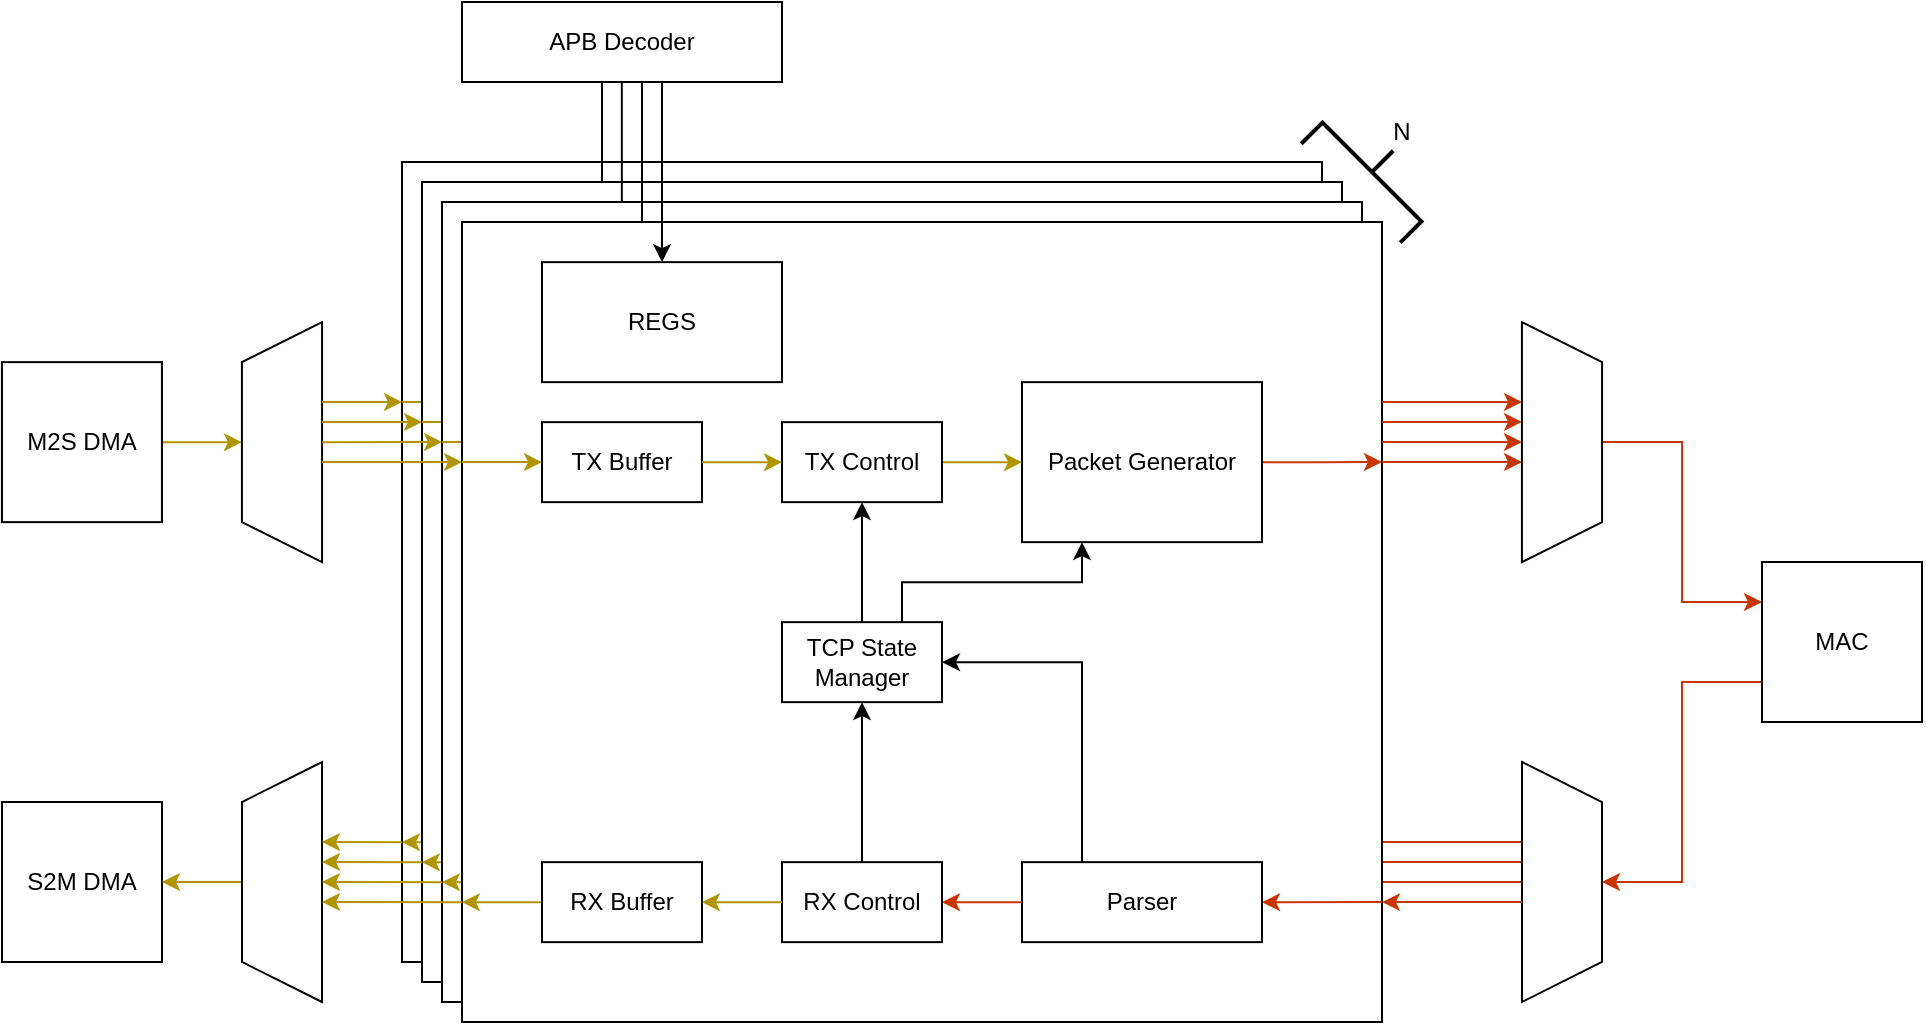 <mxfile version="21.2.8" type="device">
  <diagram name="Page-1" id="8lX2gjxiGhIz8fm0OWgg">
    <mxGraphModel dx="1558" dy="1069" grid="1" gridSize="10" guides="1" tooltips="1" connect="1" arrows="1" fold="1" page="1" pageScale="1" pageWidth="850" pageHeight="1100" math="0" shadow="0">
      <root>
        <mxCell id="0" />
        <mxCell id="1" parent="0" />
        <mxCell id="wy1xcPKCa-p-PBI3JPLa-142" value="" style="endArrow=none;html=1;rounded=0;entryX=0.667;entryY=1;entryDx=0;entryDy=0;entryPerimeter=0;startArrow=classic;startFill=1;endFill=0;fillColor=#fa6800;strokeColor=#C73500;exitX=0.333;exitY=0.999;exitDx=0;exitDy=0;exitPerimeter=0;" edge="1" parent="1">
          <mxGeometry width="50" height="50" relative="1" as="geometry">
            <mxPoint x="740.0" y="540.028" as="sourcePoint" />
            <mxPoint x="840.0" y="539.998" as="targetPoint" />
          </mxGeometry>
        </mxCell>
        <mxCell id="wy1xcPKCa-p-PBI3JPLa-143" value="" style="endArrow=none;html=1;rounded=0;entryX=0.584;entryY=1;entryDx=0;entryDy=0;entryPerimeter=0;startArrow=classic;startFill=1;endFill=0;fillColor=#fa6800;strokeColor=#C73500;exitX=0.416;exitY=0.999;exitDx=0;exitDy=0;exitPerimeter=0;" edge="1" parent="1">
          <mxGeometry width="50" height="50" relative="1" as="geometry">
            <mxPoint x="750.0" y="550.028" as="sourcePoint" />
            <mxPoint x="840.0" y="549.998" as="targetPoint" />
          </mxGeometry>
        </mxCell>
        <mxCell id="wy1xcPKCa-p-PBI3JPLa-144" value="" style="endArrow=none;html=1;rounded=0;entryX=0.5;entryY=1;entryDx=0;entryDy=0;startArrow=classic;startFill=1;endFill=0;fillColor=#fa6800;strokeColor=#C73500;" edge="1" parent="1">
          <mxGeometry width="50" height="50" relative="1" as="geometry">
            <mxPoint x="760" y="560" as="sourcePoint" />
            <mxPoint x="840" y="560" as="targetPoint" />
          </mxGeometry>
        </mxCell>
        <mxCell id="wy1xcPKCa-p-PBI3JPLa-127" style="edgeStyle=orthogonalEdgeStyle;rounded=0;orthogonalLoop=1;jettySize=auto;html=1;entryX=0.5;entryY=0;entryDx=0;entryDy=0;fillColor=#e3c800;strokeColor=#B09500;" edge="1" parent="1" source="wrg5LwrTPFU92yCur-4e-46" target="wy1xcPKCa-p-PBI3JPLa-1">
          <mxGeometry relative="1" as="geometry" />
        </mxCell>
        <mxCell id="wrg5LwrTPFU92yCur-4e-46" value="M2S DMA" style="whiteSpace=wrap;html=1;aspect=fixed;" parent="1" vertex="1">
          <mxGeometry x="79.97" y="300.07" width="80" height="80" as="geometry" />
        </mxCell>
        <mxCell id="wrg5LwrTPFU92yCur-4e-48" value="S2M DMA" style="whiteSpace=wrap;html=1;aspect=fixed;" parent="1" vertex="1">
          <mxGeometry x="80" y="520" width="80" height="80" as="geometry" />
        </mxCell>
        <mxCell id="wy1xcPKCa-p-PBI3JPLa-1" value="" style="shape=trapezoid;perimeter=trapezoidPerimeter;whiteSpace=wrap;html=1;fixedSize=1;rotation=-90;" vertex="1" parent="1">
          <mxGeometry x="160" y="320.03" width="120" height="40.07" as="geometry" />
        </mxCell>
        <mxCell id="wy1xcPKCa-p-PBI3JPLa-128" style="edgeStyle=orthogonalEdgeStyle;rounded=0;orthogonalLoop=1;jettySize=auto;html=1;entryX=1;entryY=0.5;entryDx=0;entryDy=0;fillColor=#e3c800;strokeColor=#B09500;" edge="1" parent="1" source="wy1xcPKCa-p-PBI3JPLa-2" target="wrg5LwrTPFU92yCur-4e-48">
          <mxGeometry relative="1" as="geometry" />
        </mxCell>
        <mxCell id="wy1xcPKCa-p-PBI3JPLa-2" value="" style="shape=trapezoid;perimeter=trapezoidPerimeter;whiteSpace=wrap;html=1;fixedSize=1;rotation=-90;" vertex="1" parent="1">
          <mxGeometry x="160" y="540" width="120" height="40" as="geometry" />
        </mxCell>
        <mxCell id="wy1xcPKCa-p-PBI3JPLa-15" value="" style="group;fillColor=default;" vertex="1" connectable="0" parent="1">
          <mxGeometry x="280" y="200" width="460" height="400" as="geometry" />
        </mxCell>
        <mxCell id="wy1xcPKCa-p-PBI3JPLa-12" value="" style="rounded=0;whiteSpace=wrap;html=1;fillColor=none;movable=1;resizable=1;rotatable=1;deletable=1;editable=1;locked=0;connectable=1;" vertex="1" parent="wy1xcPKCa-p-PBI3JPLa-15">
          <mxGeometry width="460" height="400" as="geometry" />
        </mxCell>
        <mxCell id="wrg5LwrTPFU92yCur-4e-2" style="edgeStyle=orthogonalEdgeStyle;rounded=0;orthogonalLoop=1;jettySize=auto;html=1;fillColor=#fa6800;strokeColor=#C73500;movable=1;resizable=1;rotatable=1;deletable=1;editable=1;locked=0;connectable=1;" parent="wy1xcPKCa-p-PBI3JPLa-15" source="wrg5LwrTPFU92yCur-4e-1" edge="1">
          <mxGeometry relative="1" as="geometry">
            <mxPoint x="460" y="120" as="targetPoint" />
          </mxGeometry>
        </mxCell>
        <mxCell id="wrg5LwrTPFU92yCur-4e-1" value="Packet Generator" style="rounded=0;whiteSpace=wrap;html=1;movable=1;resizable=1;rotatable=1;deletable=1;editable=1;locked=0;connectable=1;" parent="wy1xcPKCa-p-PBI3JPLa-15" vertex="1">
          <mxGeometry x="280" y="80.07" width="120" height="80" as="geometry" />
        </mxCell>
        <mxCell id="wrg5LwrTPFU92yCur-4e-23" value="TX Buffer" style="rounded=0;whiteSpace=wrap;html=1;movable=1;resizable=1;rotatable=1;deletable=1;editable=1;locked=0;connectable=1;" parent="wy1xcPKCa-p-PBI3JPLa-15" vertex="1">
          <mxGeometry x="40" y="100.07" width="80" height="40" as="geometry" />
        </mxCell>
        <mxCell id="wy1xcPKCa-p-PBI3JPLa-4" value="" style="edgeStyle=orthogonalEdgeStyle;rounded=0;orthogonalLoop=1;jettySize=auto;html=1;fillColor=#e3c800;strokeColor=#B09500;movable=1;resizable=1;rotatable=1;deletable=1;editable=1;locked=0;connectable=1;" edge="1" parent="wy1xcPKCa-p-PBI3JPLa-15" source="wrg5LwrTPFU92yCur-4e-25" target="wrg5LwrTPFU92yCur-4e-1">
          <mxGeometry relative="1" as="geometry" />
        </mxCell>
        <mxCell id="wrg5LwrTPFU92yCur-4e-25" value="TX Control" style="rounded=0;whiteSpace=wrap;html=1;movable=1;resizable=1;rotatable=1;deletable=1;editable=1;locked=0;connectable=1;" parent="wy1xcPKCa-p-PBI3JPLa-15" vertex="1">
          <mxGeometry x="160" y="100.07" width="80" height="40" as="geometry" />
        </mxCell>
        <mxCell id="wy1xcPKCa-p-PBI3JPLa-3" value="" style="edgeStyle=orthogonalEdgeStyle;rounded=0;orthogonalLoop=1;jettySize=auto;html=1;fillColor=#e3c800;strokeColor=#B09500;movable=1;resizable=1;rotatable=1;deletable=1;editable=1;locked=0;connectable=1;" edge="1" parent="wy1xcPKCa-p-PBI3JPLa-15" source="wrg5LwrTPFU92yCur-4e-23" target="wrg5LwrTPFU92yCur-4e-25">
          <mxGeometry relative="1" as="geometry" />
        </mxCell>
        <mxCell id="wrg5LwrTPFU92yCur-4e-32" style="edgeStyle=orthogonalEdgeStyle;rounded=0;orthogonalLoop=1;jettySize=auto;html=1;entryX=0.5;entryY=1;entryDx=0;entryDy=0;movable=1;resizable=1;rotatable=1;deletable=1;editable=1;locked=0;connectable=1;" parent="wy1xcPKCa-p-PBI3JPLa-15" source="wrg5LwrTPFU92yCur-4e-29" target="wrg5LwrTPFU92yCur-4e-25" edge="1">
          <mxGeometry relative="1" as="geometry" />
        </mxCell>
        <mxCell id="wrg5LwrTPFU92yCur-4e-43" style="edgeStyle=orthogonalEdgeStyle;rounded=0;orthogonalLoop=1;jettySize=auto;html=1;exitX=0.75;exitY=0;exitDx=0;exitDy=0;entryX=0.25;entryY=1;entryDx=0;entryDy=0;movable=1;resizable=1;rotatable=1;deletable=1;editable=1;locked=0;connectable=1;" parent="wy1xcPKCa-p-PBI3JPLa-15" source="wrg5LwrTPFU92yCur-4e-29" target="wrg5LwrTPFU92yCur-4e-1" edge="1">
          <mxGeometry relative="1" as="geometry" />
        </mxCell>
        <mxCell id="wrg5LwrTPFU92yCur-4e-29" value="TCP State Manager" style="rounded=0;whiteSpace=wrap;html=1;movable=1;resizable=1;rotatable=1;deletable=1;editable=1;locked=0;connectable=1;" parent="wy1xcPKCa-p-PBI3JPLa-15" vertex="1">
          <mxGeometry x="160" y="200.07" width="80" height="40" as="geometry" />
        </mxCell>
        <mxCell id="wrg5LwrTPFU92yCur-4e-40" style="edgeStyle=orthogonalEdgeStyle;rounded=0;orthogonalLoop=1;jettySize=auto;html=1;exitX=0.25;exitY=0;exitDx=0;exitDy=0;entryX=1;entryY=0.5;entryDx=0;entryDy=0;movable=1;resizable=1;rotatable=1;deletable=1;editable=1;locked=0;connectable=1;" parent="wy1xcPKCa-p-PBI3JPLa-15" source="wrg5LwrTPFU92yCur-4e-35" target="wrg5LwrTPFU92yCur-4e-29" edge="1">
          <mxGeometry relative="1" as="geometry" />
        </mxCell>
        <mxCell id="wrg5LwrTPFU92yCur-4e-35" value="Parser" style="rounded=0;whiteSpace=wrap;html=1;movable=1;resizable=1;rotatable=1;deletable=1;editable=1;locked=0;connectable=1;" parent="wy1xcPKCa-p-PBI3JPLa-15" vertex="1">
          <mxGeometry x="280" y="320.07" width="120" height="40" as="geometry" />
        </mxCell>
        <mxCell id="wrg5LwrTPFU92yCur-4e-45" value="" style="endArrow=classic;html=1;rounded=0;entryX=1;entryY=0.5;entryDx=0;entryDy=0;fillColor=#fa6800;strokeColor=#C73500;movable=1;resizable=1;rotatable=1;deletable=1;editable=1;locked=0;connectable=1;" parent="wy1xcPKCa-p-PBI3JPLa-15" target="wrg5LwrTPFU92yCur-4e-35" edge="1">
          <mxGeometry width="50" height="50" relative="1" as="geometry">
            <mxPoint x="460" y="340" as="sourcePoint" />
            <mxPoint x="380" y="180.07" as="targetPoint" />
          </mxGeometry>
        </mxCell>
        <mxCell id="wrg5LwrTPFU92yCur-4e-54" style="edgeStyle=orthogonalEdgeStyle;rounded=0;orthogonalLoop=1;jettySize=auto;html=1;entryX=0.5;entryY=1;entryDx=0;entryDy=0;movable=1;resizable=1;rotatable=1;deletable=1;editable=1;locked=0;connectable=1;" parent="wy1xcPKCa-p-PBI3JPLa-15" source="wrg5LwrTPFU92yCur-4e-49" target="wrg5LwrTPFU92yCur-4e-29" edge="1">
          <mxGeometry relative="1" as="geometry" />
        </mxCell>
        <mxCell id="wrg5LwrTPFU92yCur-4e-49" value="RX Control" style="rounded=0;whiteSpace=wrap;html=1;movable=1;resizable=1;rotatable=1;deletable=1;editable=1;locked=0;connectable=1;" parent="wy1xcPKCa-p-PBI3JPLa-15" vertex="1">
          <mxGeometry x="160" y="320.07" width="80" height="40" as="geometry" />
        </mxCell>
        <mxCell id="wrg5LwrTPFU92yCur-4e-51" value="" style="edgeStyle=orthogonalEdgeStyle;rounded=0;orthogonalLoop=1;jettySize=auto;html=1;fillColor=#fa6800;strokeColor=#C73500;movable=1;resizable=1;rotatable=1;deletable=1;editable=1;locked=0;connectable=1;" parent="wy1xcPKCa-p-PBI3JPLa-15" source="wrg5LwrTPFU92yCur-4e-35" target="wrg5LwrTPFU92yCur-4e-49" edge="1">
          <mxGeometry relative="1" as="geometry" />
        </mxCell>
        <mxCell id="wy1xcPKCa-p-PBI3JPLa-14" style="edgeStyle=orthogonalEdgeStyle;rounded=0;orthogonalLoop=1;jettySize=auto;html=1;fillColor=#e3c800;strokeColor=#B09500;movable=1;resizable=1;rotatable=1;deletable=1;editable=1;locked=0;connectable=1;" edge="1" parent="wy1xcPKCa-p-PBI3JPLa-15" source="wrg5LwrTPFU92yCur-4e-50">
          <mxGeometry relative="1" as="geometry">
            <mxPoint y="340.07" as="targetPoint" />
          </mxGeometry>
        </mxCell>
        <mxCell id="wrg5LwrTPFU92yCur-4e-50" value="RX Buffer" style="rounded=0;whiteSpace=wrap;html=1;movable=1;resizable=1;rotatable=1;deletable=1;editable=1;locked=0;connectable=1;" parent="wy1xcPKCa-p-PBI3JPLa-15" vertex="1">
          <mxGeometry x="40" y="320.07" width="80" height="40" as="geometry" />
        </mxCell>
        <mxCell id="wrg5LwrTPFU92yCur-4e-52" value="" style="edgeStyle=orthogonalEdgeStyle;rounded=0;orthogonalLoop=1;jettySize=auto;html=1;fillColor=#e3c800;strokeColor=#B09500;movable=1;resizable=1;rotatable=1;deletable=1;editable=1;locked=0;connectable=1;" parent="wy1xcPKCa-p-PBI3JPLa-15" source="wrg5LwrTPFU92yCur-4e-49" target="wrg5LwrTPFU92yCur-4e-50" edge="1">
          <mxGeometry relative="1" as="geometry" />
        </mxCell>
        <mxCell id="wy1xcPKCa-p-PBI3JPLa-5" value="REGS" style="rounded=0;whiteSpace=wrap;html=1;movable=1;resizable=1;rotatable=1;deletable=1;editable=1;locked=0;connectable=1;" vertex="1" parent="wy1xcPKCa-p-PBI3JPLa-15">
          <mxGeometry x="40" y="20.07" width="120" height="60" as="geometry" />
        </mxCell>
        <mxCell id="wy1xcPKCa-p-PBI3JPLa-13" value="" style="endArrow=classic;html=1;rounded=0;entryX=0;entryY=0.5;entryDx=0;entryDy=0;fillColor=#e3c800;strokeColor=#B09500;movable=1;resizable=1;rotatable=1;deletable=1;editable=1;locked=0;connectable=1;" edge="1" parent="wy1xcPKCa-p-PBI3JPLa-15" target="wrg5LwrTPFU92yCur-4e-23">
          <mxGeometry width="50" height="50" relative="1" as="geometry">
            <mxPoint y="120" as="sourcePoint" />
            <mxPoint x="220" y="170" as="targetPoint" />
          </mxGeometry>
        </mxCell>
        <mxCell id="wy1xcPKCa-p-PBI3JPLa-126" style="edgeStyle=orthogonalEdgeStyle;rounded=0;orthogonalLoop=1;jettySize=auto;html=1;entryX=0.625;entryY=1;entryDx=0;entryDy=0;entryPerimeter=0;startArrow=classic;startFill=1;endArrow=none;endFill=0;" edge="1" parent="1">
          <mxGeometry relative="1" as="geometry">
            <mxPoint x="380" y="250" as="sourcePoint" />
            <mxPoint x="380" y="160" as="targetPoint" />
          </mxGeometry>
        </mxCell>
        <mxCell id="wy1xcPKCa-p-PBI3JPLa-146" value="" style="group;fillColor=default;" vertex="1" connectable="0" parent="1">
          <mxGeometry x="290" y="210" width="460" height="400" as="geometry" />
        </mxCell>
        <mxCell id="wy1xcPKCa-p-PBI3JPLa-147" value="" style="rounded=0;whiteSpace=wrap;html=1;fillColor=none;movable=1;resizable=1;rotatable=1;deletable=1;editable=1;locked=0;connectable=1;" vertex="1" parent="wy1xcPKCa-p-PBI3JPLa-146">
          <mxGeometry width="460" height="400" as="geometry" />
        </mxCell>
        <mxCell id="wy1xcPKCa-p-PBI3JPLa-148" style="edgeStyle=orthogonalEdgeStyle;rounded=0;orthogonalLoop=1;jettySize=auto;html=1;fillColor=#fa6800;strokeColor=#C73500;movable=1;resizable=1;rotatable=1;deletable=1;editable=1;locked=0;connectable=1;" edge="1" parent="wy1xcPKCa-p-PBI3JPLa-146" source="wy1xcPKCa-p-PBI3JPLa-149">
          <mxGeometry relative="1" as="geometry">
            <mxPoint x="460" y="120" as="targetPoint" />
          </mxGeometry>
        </mxCell>
        <mxCell id="wy1xcPKCa-p-PBI3JPLa-149" value="Packet Generator" style="rounded=0;whiteSpace=wrap;html=1;movable=1;resizable=1;rotatable=1;deletable=1;editable=1;locked=0;connectable=1;" vertex="1" parent="wy1xcPKCa-p-PBI3JPLa-146">
          <mxGeometry x="280" y="80.07" width="120" height="80" as="geometry" />
        </mxCell>
        <mxCell id="wy1xcPKCa-p-PBI3JPLa-150" value="TX Buffer" style="rounded=0;whiteSpace=wrap;html=1;movable=1;resizable=1;rotatable=1;deletable=1;editable=1;locked=0;connectable=1;" vertex="1" parent="wy1xcPKCa-p-PBI3JPLa-146">
          <mxGeometry x="40" y="100.07" width="80" height="40" as="geometry" />
        </mxCell>
        <mxCell id="wy1xcPKCa-p-PBI3JPLa-151" value="" style="edgeStyle=orthogonalEdgeStyle;rounded=0;orthogonalLoop=1;jettySize=auto;html=1;fillColor=#e3c800;strokeColor=#B09500;movable=1;resizable=1;rotatable=1;deletable=1;editable=1;locked=0;connectable=1;" edge="1" parent="wy1xcPKCa-p-PBI3JPLa-146" source="wy1xcPKCa-p-PBI3JPLa-152" target="wy1xcPKCa-p-PBI3JPLa-149">
          <mxGeometry relative="1" as="geometry" />
        </mxCell>
        <mxCell id="wy1xcPKCa-p-PBI3JPLa-152" value="TX Control" style="rounded=0;whiteSpace=wrap;html=1;movable=1;resizable=1;rotatable=1;deletable=1;editable=1;locked=0;connectable=1;" vertex="1" parent="wy1xcPKCa-p-PBI3JPLa-146">
          <mxGeometry x="160" y="100.07" width="80" height="40" as="geometry" />
        </mxCell>
        <mxCell id="wy1xcPKCa-p-PBI3JPLa-153" value="" style="edgeStyle=orthogonalEdgeStyle;rounded=0;orthogonalLoop=1;jettySize=auto;html=1;fillColor=#e3c800;strokeColor=#B09500;movable=1;resizable=1;rotatable=1;deletable=1;editable=1;locked=0;connectable=1;" edge="1" parent="wy1xcPKCa-p-PBI3JPLa-146" source="wy1xcPKCa-p-PBI3JPLa-150" target="wy1xcPKCa-p-PBI3JPLa-152">
          <mxGeometry relative="1" as="geometry" />
        </mxCell>
        <mxCell id="wy1xcPKCa-p-PBI3JPLa-154" style="edgeStyle=orthogonalEdgeStyle;rounded=0;orthogonalLoop=1;jettySize=auto;html=1;entryX=0.5;entryY=1;entryDx=0;entryDy=0;movable=1;resizable=1;rotatable=1;deletable=1;editable=1;locked=0;connectable=1;" edge="1" parent="wy1xcPKCa-p-PBI3JPLa-146" source="wy1xcPKCa-p-PBI3JPLa-156" target="wy1xcPKCa-p-PBI3JPLa-152">
          <mxGeometry relative="1" as="geometry" />
        </mxCell>
        <mxCell id="wy1xcPKCa-p-PBI3JPLa-155" style="edgeStyle=orthogonalEdgeStyle;rounded=0;orthogonalLoop=1;jettySize=auto;html=1;exitX=0.75;exitY=0;exitDx=0;exitDy=0;entryX=0.25;entryY=1;entryDx=0;entryDy=0;movable=1;resizable=1;rotatable=1;deletable=1;editable=1;locked=0;connectable=1;" edge="1" parent="wy1xcPKCa-p-PBI3JPLa-146" source="wy1xcPKCa-p-PBI3JPLa-156" target="wy1xcPKCa-p-PBI3JPLa-149">
          <mxGeometry relative="1" as="geometry" />
        </mxCell>
        <mxCell id="wy1xcPKCa-p-PBI3JPLa-156" value="TCP State Manager" style="rounded=0;whiteSpace=wrap;html=1;movable=1;resizable=1;rotatable=1;deletable=1;editable=1;locked=0;connectable=1;" vertex="1" parent="wy1xcPKCa-p-PBI3JPLa-146">
          <mxGeometry x="160" y="200.07" width="80" height="40" as="geometry" />
        </mxCell>
        <mxCell id="wy1xcPKCa-p-PBI3JPLa-157" style="edgeStyle=orthogonalEdgeStyle;rounded=0;orthogonalLoop=1;jettySize=auto;html=1;exitX=0.25;exitY=0;exitDx=0;exitDy=0;entryX=1;entryY=0.5;entryDx=0;entryDy=0;movable=1;resizable=1;rotatable=1;deletable=1;editable=1;locked=0;connectable=1;" edge="1" parent="wy1xcPKCa-p-PBI3JPLa-146" source="wy1xcPKCa-p-PBI3JPLa-158" target="wy1xcPKCa-p-PBI3JPLa-156">
          <mxGeometry relative="1" as="geometry" />
        </mxCell>
        <mxCell id="wy1xcPKCa-p-PBI3JPLa-158" value="Parser" style="rounded=0;whiteSpace=wrap;html=1;movable=1;resizable=1;rotatable=1;deletable=1;editable=1;locked=0;connectable=1;" vertex="1" parent="wy1xcPKCa-p-PBI3JPLa-146">
          <mxGeometry x="280" y="320.07" width="120" height="40" as="geometry" />
        </mxCell>
        <mxCell id="wy1xcPKCa-p-PBI3JPLa-159" value="" style="endArrow=classic;html=1;rounded=0;entryX=1;entryY=0.5;entryDx=0;entryDy=0;fillColor=#fa6800;strokeColor=#C73500;movable=1;resizable=1;rotatable=1;deletable=1;editable=1;locked=0;connectable=1;" edge="1" parent="wy1xcPKCa-p-PBI3JPLa-146" target="wy1xcPKCa-p-PBI3JPLa-158">
          <mxGeometry width="50" height="50" relative="1" as="geometry">
            <mxPoint x="460" y="340" as="sourcePoint" />
            <mxPoint x="380" y="180.07" as="targetPoint" />
          </mxGeometry>
        </mxCell>
        <mxCell id="wy1xcPKCa-p-PBI3JPLa-160" style="edgeStyle=orthogonalEdgeStyle;rounded=0;orthogonalLoop=1;jettySize=auto;html=1;entryX=0.5;entryY=1;entryDx=0;entryDy=0;movable=1;resizable=1;rotatable=1;deletable=1;editable=1;locked=0;connectable=1;" edge="1" parent="wy1xcPKCa-p-PBI3JPLa-146" source="wy1xcPKCa-p-PBI3JPLa-161" target="wy1xcPKCa-p-PBI3JPLa-156">
          <mxGeometry relative="1" as="geometry" />
        </mxCell>
        <mxCell id="wy1xcPKCa-p-PBI3JPLa-161" value="RX Control" style="rounded=0;whiteSpace=wrap;html=1;movable=1;resizable=1;rotatable=1;deletable=1;editable=1;locked=0;connectable=1;" vertex="1" parent="wy1xcPKCa-p-PBI3JPLa-146">
          <mxGeometry x="160" y="320.07" width="80" height="40" as="geometry" />
        </mxCell>
        <mxCell id="wy1xcPKCa-p-PBI3JPLa-162" value="" style="edgeStyle=orthogonalEdgeStyle;rounded=0;orthogonalLoop=1;jettySize=auto;html=1;fillColor=#fa6800;strokeColor=#C73500;movable=1;resizable=1;rotatable=1;deletable=1;editable=1;locked=0;connectable=1;" edge="1" parent="wy1xcPKCa-p-PBI3JPLa-146" source="wy1xcPKCa-p-PBI3JPLa-158" target="wy1xcPKCa-p-PBI3JPLa-161">
          <mxGeometry relative="1" as="geometry" />
        </mxCell>
        <mxCell id="wy1xcPKCa-p-PBI3JPLa-163" style="edgeStyle=orthogonalEdgeStyle;rounded=0;orthogonalLoop=1;jettySize=auto;html=1;fillColor=#e3c800;strokeColor=#B09500;movable=1;resizable=1;rotatable=1;deletable=1;editable=1;locked=0;connectable=1;" edge="1" parent="wy1xcPKCa-p-PBI3JPLa-146" source="wy1xcPKCa-p-PBI3JPLa-164">
          <mxGeometry relative="1" as="geometry">
            <mxPoint y="340.07" as="targetPoint" />
          </mxGeometry>
        </mxCell>
        <mxCell id="wy1xcPKCa-p-PBI3JPLa-164" value="RX Buffer" style="rounded=0;whiteSpace=wrap;html=1;movable=1;resizable=1;rotatable=1;deletable=1;editable=1;locked=0;connectable=1;" vertex="1" parent="wy1xcPKCa-p-PBI3JPLa-146">
          <mxGeometry x="40" y="320.07" width="80" height="40" as="geometry" />
        </mxCell>
        <mxCell id="wy1xcPKCa-p-PBI3JPLa-165" value="" style="edgeStyle=orthogonalEdgeStyle;rounded=0;orthogonalLoop=1;jettySize=auto;html=1;fillColor=#e3c800;strokeColor=#B09500;movable=1;resizable=1;rotatable=1;deletable=1;editable=1;locked=0;connectable=1;" edge="1" parent="wy1xcPKCa-p-PBI3JPLa-146" source="wy1xcPKCa-p-PBI3JPLa-161" target="wy1xcPKCa-p-PBI3JPLa-164">
          <mxGeometry relative="1" as="geometry" />
        </mxCell>
        <mxCell id="wy1xcPKCa-p-PBI3JPLa-166" value="REGS" style="rounded=0;whiteSpace=wrap;html=1;movable=1;resizable=1;rotatable=1;deletable=1;editable=1;locked=0;connectable=1;" vertex="1" parent="wy1xcPKCa-p-PBI3JPLa-146">
          <mxGeometry x="40" y="20.07" width="120" height="60" as="geometry" />
        </mxCell>
        <mxCell id="wy1xcPKCa-p-PBI3JPLa-167" value="" style="endArrow=classic;html=1;rounded=0;entryX=0;entryY=0.5;entryDx=0;entryDy=0;fillColor=#e3c800;strokeColor=#B09500;movable=1;resizable=1;rotatable=1;deletable=1;editable=1;locked=0;connectable=1;" edge="1" parent="wy1xcPKCa-p-PBI3JPLa-146" target="wy1xcPKCa-p-PBI3JPLa-150">
          <mxGeometry width="50" height="50" relative="1" as="geometry">
            <mxPoint y="120" as="sourcePoint" />
            <mxPoint x="220" y="170" as="targetPoint" />
          </mxGeometry>
        </mxCell>
        <mxCell id="wy1xcPKCa-p-PBI3JPLa-125" style="edgeStyle=orthogonalEdgeStyle;rounded=0;orthogonalLoop=1;jettySize=auto;html=1;entryX=0.625;entryY=1;entryDx=0;entryDy=0;entryPerimeter=0;startArrow=classic;startFill=1;endArrow=none;endFill=0;" edge="1" parent="1">
          <mxGeometry relative="1" as="geometry">
            <mxPoint x="389.91" y="250" as="sourcePoint" />
            <mxPoint x="389.91" y="160" as="targetPoint" />
          </mxGeometry>
        </mxCell>
        <mxCell id="wy1xcPKCa-p-PBI3JPLa-60" value="" style="group;fillColor=default;" vertex="1" connectable="0" parent="1">
          <mxGeometry x="300" y="220" width="460" height="400" as="geometry" />
        </mxCell>
        <mxCell id="wy1xcPKCa-p-PBI3JPLa-61" value="" style="rounded=0;whiteSpace=wrap;html=1;fillColor=none;movable=1;resizable=1;rotatable=1;deletable=1;editable=1;locked=0;connectable=1;" vertex="1" parent="wy1xcPKCa-p-PBI3JPLa-60">
          <mxGeometry width="460" height="400" as="geometry" />
        </mxCell>
        <mxCell id="wy1xcPKCa-p-PBI3JPLa-62" style="edgeStyle=orthogonalEdgeStyle;rounded=0;orthogonalLoop=1;jettySize=auto;html=1;fillColor=#fa6800;strokeColor=#C73500;movable=1;resizable=1;rotatable=1;deletable=1;editable=1;locked=0;connectable=1;" edge="1" parent="wy1xcPKCa-p-PBI3JPLa-60" source="wy1xcPKCa-p-PBI3JPLa-63">
          <mxGeometry relative="1" as="geometry">
            <mxPoint x="460" y="120" as="targetPoint" />
          </mxGeometry>
        </mxCell>
        <mxCell id="wy1xcPKCa-p-PBI3JPLa-63" value="Packet Generator" style="rounded=0;whiteSpace=wrap;html=1;movable=1;resizable=1;rotatable=1;deletable=1;editable=1;locked=0;connectable=1;" vertex="1" parent="wy1xcPKCa-p-PBI3JPLa-60">
          <mxGeometry x="280" y="80.07" width="120" height="80" as="geometry" />
        </mxCell>
        <mxCell id="wy1xcPKCa-p-PBI3JPLa-64" value="TX Buffer" style="rounded=0;whiteSpace=wrap;html=1;movable=1;resizable=1;rotatable=1;deletable=1;editable=1;locked=0;connectable=1;" vertex="1" parent="wy1xcPKCa-p-PBI3JPLa-60">
          <mxGeometry x="40" y="100.07" width="80" height="40" as="geometry" />
        </mxCell>
        <mxCell id="wy1xcPKCa-p-PBI3JPLa-65" value="" style="edgeStyle=orthogonalEdgeStyle;rounded=0;orthogonalLoop=1;jettySize=auto;html=1;fillColor=#e3c800;strokeColor=#B09500;movable=1;resizable=1;rotatable=1;deletable=1;editable=1;locked=0;connectable=1;" edge="1" parent="wy1xcPKCa-p-PBI3JPLa-60" source="wy1xcPKCa-p-PBI3JPLa-66" target="wy1xcPKCa-p-PBI3JPLa-63">
          <mxGeometry relative="1" as="geometry" />
        </mxCell>
        <mxCell id="wy1xcPKCa-p-PBI3JPLa-66" value="TX Control" style="rounded=0;whiteSpace=wrap;html=1;movable=1;resizable=1;rotatable=1;deletable=1;editable=1;locked=0;connectable=1;" vertex="1" parent="wy1xcPKCa-p-PBI3JPLa-60">
          <mxGeometry x="160" y="100.07" width="80" height="40" as="geometry" />
        </mxCell>
        <mxCell id="wy1xcPKCa-p-PBI3JPLa-67" value="" style="edgeStyle=orthogonalEdgeStyle;rounded=0;orthogonalLoop=1;jettySize=auto;html=1;fillColor=#e3c800;strokeColor=#B09500;movable=1;resizable=1;rotatable=1;deletable=1;editable=1;locked=0;connectable=1;" edge="1" parent="wy1xcPKCa-p-PBI3JPLa-60" source="wy1xcPKCa-p-PBI3JPLa-64" target="wy1xcPKCa-p-PBI3JPLa-66">
          <mxGeometry relative="1" as="geometry" />
        </mxCell>
        <mxCell id="wy1xcPKCa-p-PBI3JPLa-68" style="edgeStyle=orthogonalEdgeStyle;rounded=0;orthogonalLoop=1;jettySize=auto;html=1;entryX=0.5;entryY=1;entryDx=0;entryDy=0;movable=1;resizable=1;rotatable=1;deletable=1;editable=1;locked=0;connectable=1;" edge="1" parent="wy1xcPKCa-p-PBI3JPLa-60" source="wy1xcPKCa-p-PBI3JPLa-70" target="wy1xcPKCa-p-PBI3JPLa-66">
          <mxGeometry relative="1" as="geometry" />
        </mxCell>
        <mxCell id="wy1xcPKCa-p-PBI3JPLa-69" style="edgeStyle=orthogonalEdgeStyle;rounded=0;orthogonalLoop=1;jettySize=auto;html=1;exitX=0.75;exitY=0;exitDx=0;exitDy=0;entryX=0.25;entryY=1;entryDx=0;entryDy=0;movable=1;resizable=1;rotatable=1;deletable=1;editable=1;locked=0;connectable=1;" edge="1" parent="wy1xcPKCa-p-PBI3JPLa-60" source="wy1xcPKCa-p-PBI3JPLa-70" target="wy1xcPKCa-p-PBI3JPLa-63">
          <mxGeometry relative="1" as="geometry" />
        </mxCell>
        <mxCell id="wy1xcPKCa-p-PBI3JPLa-70" value="TCP State Manager" style="rounded=0;whiteSpace=wrap;html=1;movable=1;resizable=1;rotatable=1;deletable=1;editable=1;locked=0;connectable=1;" vertex="1" parent="wy1xcPKCa-p-PBI3JPLa-60">
          <mxGeometry x="160" y="200.07" width="80" height="40" as="geometry" />
        </mxCell>
        <mxCell id="wy1xcPKCa-p-PBI3JPLa-71" style="edgeStyle=orthogonalEdgeStyle;rounded=0;orthogonalLoop=1;jettySize=auto;html=1;exitX=0.25;exitY=0;exitDx=0;exitDy=0;entryX=1;entryY=0.5;entryDx=0;entryDy=0;movable=1;resizable=1;rotatable=1;deletable=1;editable=1;locked=0;connectable=1;" edge="1" parent="wy1xcPKCa-p-PBI3JPLa-60" source="wy1xcPKCa-p-PBI3JPLa-72" target="wy1xcPKCa-p-PBI3JPLa-70">
          <mxGeometry relative="1" as="geometry" />
        </mxCell>
        <mxCell id="wy1xcPKCa-p-PBI3JPLa-72" value="Parser" style="rounded=0;whiteSpace=wrap;html=1;movable=1;resizable=1;rotatable=1;deletable=1;editable=1;locked=0;connectable=1;" vertex="1" parent="wy1xcPKCa-p-PBI3JPLa-60">
          <mxGeometry x="280" y="320.07" width="120" height="40" as="geometry" />
        </mxCell>
        <mxCell id="wy1xcPKCa-p-PBI3JPLa-73" value="" style="endArrow=classic;html=1;rounded=0;entryX=1;entryY=0.5;entryDx=0;entryDy=0;fillColor=#fa6800;strokeColor=#C73500;movable=1;resizable=1;rotatable=1;deletable=1;editable=1;locked=0;connectable=1;" edge="1" parent="wy1xcPKCa-p-PBI3JPLa-60" target="wy1xcPKCa-p-PBI3JPLa-72">
          <mxGeometry width="50" height="50" relative="1" as="geometry">
            <mxPoint x="460" y="340" as="sourcePoint" />
            <mxPoint x="380" y="180.07" as="targetPoint" />
          </mxGeometry>
        </mxCell>
        <mxCell id="wy1xcPKCa-p-PBI3JPLa-74" style="edgeStyle=orthogonalEdgeStyle;rounded=0;orthogonalLoop=1;jettySize=auto;html=1;entryX=0.5;entryY=1;entryDx=0;entryDy=0;movable=1;resizable=1;rotatable=1;deletable=1;editable=1;locked=0;connectable=1;" edge="1" parent="wy1xcPKCa-p-PBI3JPLa-60" source="wy1xcPKCa-p-PBI3JPLa-75" target="wy1xcPKCa-p-PBI3JPLa-70">
          <mxGeometry relative="1" as="geometry" />
        </mxCell>
        <mxCell id="wy1xcPKCa-p-PBI3JPLa-75" value="RX Control" style="rounded=0;whiteSpace=wrap;html=1;movable=1;resizable=1;rotatable=1;deletable=1;editable=1;locked=0;connectable=1;" vertex="1" parent="wy1xcPKCa-p-PBI3JPLa-60">
          <mxGeometry x="160" y="320.07" width="80" height="40" as="geometry" />
        </mxCell>
        <mxCell id="wy1xcPKCa-p-PBI3JPLa-76" value="" style="edgeStyle=orthogonalEdgeStyle;rounded=0;orthogonalLoop=1;jettySize=auto;html=1;fillColor=#fa6800;strokeColor=#C73500;movable=1;resizable=1;rotatable=1;deletable=1;editable=1;locked=0;connectable=1;" edge="1" parent="wy1xcPKCa-p-PBI3JPLa-60" source="wy1xcPKCa-p-PBI3JPLa-72" target="wy1xcPKCa-p-PBI3JPLa-75">
          <mxGeometry relative="1" as="geometry" />
        </mxCell>
        <mxCell id="wy1xcPKCa-p-PBI3JPLa-77" style="edgeStyle=orthogonalEdgeStyle;rounded=0;orthogonalLoop=1;jettySize=auto;html=1;fillColor=#e3c800;strokeColor=#B09500;movable=1;resizable=1;rotatable=1;deletable=1;editable=1;locked=0;connectable=1;" edge="1" parent="wy1xcPKCa-p-PBI3JPLa-60" source="wy1xcPKCa-p-PBI3JPLa-78">
          <mxGeometry relative="1" as="geometry">
            <mxPoint y="340.07" as="targetPoint" />
          </mxGeometry>
        </mxCell>
        <mxCell id="wy1xcPKCa-p-PBI3JPLa-78" value="RX Buffer" style="rounded=0;whiteSpace=wrap;html=1;movable=1;resizable=1;rotatable=1;deletable=1;editable=1;locked=0;connectable=1;" vertex="1" parent="wy1xcPKCa-p-PBI3JPLa-60">
          <mxGeometry x="40" y="320.07" width="80" height="40" as="geometry" />
        </mxCell>
        <mxCell id="wy1xcPKCa-p-PBI3JPLa-79" value="" style="edgeStyle=orthogonalEdgeStyle;rounded=0;orthogonalLoop=1;jettySize=auto;html=1;fillColor=#e3c800;strokeColor=#B09500;movable=1;resizable=1;rotatable=1;deletable=1;editable=1;locked=0;connectable=1;" edge="1" parent="wy1xcPKCa-p-PBI3JPLa-60" source="wy1xcPKCa-p-PBI3JPLa-75" target="wy1xcPKCa-p-PBI3JPLa-78">
          <mxGeometry relative="1" as="geometry" />
        </mxCell>
        <mxCell id="wy1xcPKCa-p-PBI3JPLa-80" value="REGS" style="rounded=0;whiteSpace=wrap;html=1;movable=1;resizable=1;rotatable=1;deletable=1;editable=1;locked=0;connectable=1;" vertex="1" parent="wy1xcPKCa-p-PBI3JPLa-60">
          <mxGeometry x="40" y="20.07" width="120" height="60" as="geometry" />
        </mxCell>
        <mxCell id="wy1xcPKCa-p-PBI3JPLa-81" value="" style="endArrow=classic;html=1;rounded=0;entryX=0;entryY=0.5;entryDx=0;entryDy=0;fillColor=#e3c800;strokeColor=#B09500;movable=1;resizable=1;rotatable=1;deletable=1;editable=1;locked=0;connectable=1;" edge="1" parent="wy1xcPKCa-p-PBI3JPLa-60" target="wy1xcPKCa-p-PBI3JPLa-64">
          <mxGeometry width="50" height="50" relative="1" as="geometry">
            <mxPoint y="120" as="sourcePoint" />
            <mxPoint x="220" y="170" as="targetPoint" />
          </mxGeometry>
        </mxCell>
        <mxCell id="wy1xcPKCa-p-PBI3JPLa-124" style="edgeStyle=orthogonalEdgeStyle;rounded=0;orthogonalLoop=1;jettySize=auto;html=1;entryX=0.625;entryY=1;entryDx=0;entryDy=0;entryPerimeter=0;startArrow=classic;startFill=1;endArrow=none;endFill=0;" edge="1" parent="1">
          <mxGeometry relative="1" as="geometry">
            <mxPoint x="400" y="250" as="sourcePoint" />
            <mxPoint x="400" y="160" as="targetPoint" />
          </mxGeometry>
        </mxCell>
        <mxCell id="wy1xcPKCa-p-PBI3JPLa-82" value="" style="group;fillColor=default;" vertex="1" connectable="0" parent="1">
          <mxGeometry x="310" y="230" width="460" height="400" as="geometry" />
        </mxCell>
        <mxCell id="wy1xcPKCa-p-PBI3JPLa-83" value="" style="rounded=0;whiteSpace=wrap;html=1;fillColor=none;movable=1;resizable=1;rotatable=1;deletable=1;editable=1;locked=0;connectable=1;" vertex="1" parent="wy1xcPKCa-p-PBI3JPLa-82">
          <mxGeometry width="460" height="400" as="geometry" />
        </mxCell>
        <mxCell id="wy1xcPKCa-p-PBI3JPLa-84" style="edgeStyle=orthogonalEdgeStyle;rounded=0;orthogonalLoop=1;jettySize=auto;html=1;fillColor=#fa6800;strokeColor=#C73500;movable=1;resizable=1;rotatable=1;deletable=1;editable=1;locked=0;connectable=1;" edge="1" parent="wy1xcPKCa-p-PBI3JPLa-82" source="wy1xcPKCa-p-PBI3JPLa-85">
          <mxGeometry relative="1" as="geometry">
            <mxPoint x="460" y="120" as="targetPoint" />
          </mxGeometry>
        </mxCell>
        <mxCell id="wy1xcPKCa-p-PBI3JPLa-85" value="Packet Generator" style="rounded=0;whiteSpace=wrap;html=1;movable=1;resizable=1;rotatable=1;deletable=1;editable=1;locked=0;connectable=1;" vertex="1" parent="wy1xcPKCa-p-PBI3JPLa-82">
          <mxGeometry x="280" y="80.07" width="120" height="80" as="geometry" />
        </mxCell>
        <mxCell id="wy1xcPKCa-p-PBI3JPLa-86" value="TX Buffer" style="rounded=0;whiteSpace=wrap;html=1;movable=1;resizable=1;rotatable=1;deletable=1;editable=1;locked=0;connectable=1;" vertex="1" parent="wy1xcPKCa-p-PBI3JPLa-82">
          <mxGeometry x="40" y="100.07" width="80" height="40" as="geometry" />
        </mxCell>
        <mxCell id="wy1xcPKCa-p-PBI3JPLa-87" value="" style="edgeStyle=orthogonalEdgeStyle;rounded=0;orthogonalLoop=1;jettySize=auto;html=1;fillColor=#e3c800;strokeColor=#B09500;movable=1;resizable=1;rotatable=1;deletable=1;editable=1;locked=0;connectable=1;" edge="1" parent="wy1xcPKCa-p-PBI3JPLa-82" source="wy1xcPKCa-p-PBI3JPLa-88" target="wy1xcPKCa-p-PBI3JPLa-85">
          <mxGeometry relative="1" as="geometry" />
        </mxCell>
        <mxCell id="wy1xcPKCa-p-PBI3JPLa-88" value="TX Control" style="rounded=0;whiteSpace=wrap;html=1;movable=1;resizable=1;rotatable=1;deletable=1;editable=1;locked=0;connectable=1;" vertex="1" parent="wy1xcPKCa-p-PBI3JPLa-82">
          <mxGeometry x="160" y="100.07" width="80" height="40" as="geometry" />
        </mxCell>
        <mxCell id="wy1xcPKCa-p-PBI3JPLa-89" value="" style="edgeStyle=orthogonalEdgeStyle;rounded=0;orthogonalLoop=1;jettySize=auto;html=1;fillColor=#e3c800;strokeColor=#B09500;movable=1;resizable=1;rotatable=1;deletable=1;editable=1;locked=0;connectable=1;" edge="1" parent="wy1xcPKCa-p-PBI3JPLa-82" source="wy1xcPKCa-p-PBI3JPLa-86" target="wy1xcPKCa-p-PBI3JPLa-88">
          <mxGeometry relative="1" as="geometry" />
        </mxCell>
        <mxCell id="wy1xcPKCa-p-PBI3JPLa-90" style="edgeStyle=orthogonalEdgeStyle;rounded=0;orthogonalLoop=1;jettySize=auto;html=1;entryX=0.5;entryY=1;entryDx=0;entryDy=0;movable=1;resizable=1;rotatable=1;deletable=1;editable=1;locked=0;connectable=1;" edge="1" parent="wy1xcPKCa-p-PBI3JPLa-82" source="wy1xcPKCa-p-PBI3JPLa-92" target="wy1xcPKCa-p-PBI3JPLa-88">
          <mxGeometry relative="1" as="geometry" />
        </mxCell>
        <mxCell id="wy1xcPKCa-p-PBI3JPLa-91" style="edgeStyle=orthogonalEdgeStyle;rounded=0;orthogonalLoop=1;jettySize=auto;html=1;exitX=0.75;exitY=0;exitDx=0;exitDy=0;entryX=0.25;entryY=1;entryDx=0;entryDy=0;movable=1;resizable=1;rotatable=1;deletable=1;editable=1;locked=0;connectable=1;" edge="1" parent="wy1xcPKCa-p-PBI3JPLa-82" source="wy1xcPKCa-p-PBI3JPLa-92" target="wy1xcPKCa-p-PBI3JPLa-85">
          <mxGeometry relative="1" as="geometry" />
        </mxCell>
        <mxCell id="wy1xcPKCa-p-PBI3JPLa-92" value="TCP State Manager" style="rounded=0;whiteSpace=wrap;html=1;movable=1;resizable=1;rotatable=1;deletable=1;editable=1;locked=0;connectable=1;" vertex="1" parent="wy1xcPKCa-p-PBI3JPLa-82">
          <mxGeometry x="160" y="200.07" width="80" height="40" as="geometry" />
        </mxCell>
        <mxCell id="wy1xcPKCa-p-PBI3JPLa-93" style="edgeStyle=orthogonalEdgeStyle;rounded=0;orthogonalLoop=1;jettySize=auto;html=1;exitX=0.25;exitY=0;exitDx=0;exitDy=0;entryX=1;entryY=0.5;entryDx=0;entryDy=0;movable=1;resizable=1;rotatable=1;deletable=1;editable=1;locked=0;connectable=1;" edge="1" parent="wy1xcPKCa-p-PBI3JPLa-82" source="wy1xcPKCa-p-PBI3JPLa-94" target="wy1xcPKCa-p-PBI3JPLa-92">
          <mxGeometry relative="1" as="geometry" />
        </mxCell>
        <mxCell id="wy1xcPKCa-p-PBI3JPLa-94" value="Parser" style="rounded=0;whiteSpace=wrap;html=1;movable=1;resizable=1;rotatable=1;deletable=1;editable=1;locked=0;connectable=1;" vertex="1" parent="wy1xcPKCa-p-PBI3JPLa-82">
          <mxGeometry x="280" y="320.07" width="120" height="40" as="geometry" />
        </mxCell>
        <mxCell id="wy1xcPKCa-p-PBI3JPLa-95" value="" style="endArrow=classic;html=1;rounded=0;entryX=1;entryY=0.5;entryDx=0;entryDy=0;fillColor=#fa6800;strokeColor=#C73500;movable=1;resizable=1;rotatable=1;deletable=1;editable=1;locked=0;connectable=1;" edge="1" parent="wy1xcPKCa-p-PBI3JPLa-82" target="wy1xcPKCa-p-PBI3JPLa-94">
          <mxGeometry width="50" height="50" relative="1" as="geometry">
            <mxPoint x="460" y="340" as="sourcePoint" />
            <mxPoint x="380" y="180.07" as="targetPoint" />
          </mxGeometry>
        </mxCell>
        <mxCell id="wy1xcPKCa-p-PBI3JPLa-96" style="edgeStyle=orthogonalEdgeStyle;rounded=0;orthogonalLoop=1;jettySize=auto;html=1;entryX=0.5;entryY=1;entryDx=0;entryDy=0;movable=1;resizable=1;rotatable=1;deletable=1;editable=1;locked=0;connectable=1;" edge="1" parent="wy1xcPKCa-p-PBI3JPLa-82" source="wy1xcPKCa-p-PBI3JPLa-97" target="wy1xcPKCa-p-PBI3JPLa-92">
          <mxGeometry relative="1" as="geometry" />
        </mxCell>
        <mxCell id="wy1xcPKCa-p-PBI3JPLa-97" value="RX Control" style="rounded=0;whiteSpace=wrap;html=1;movable=1;resizable=1;rotatable=1;deletable=1;editable=1;locked=0;connectable=1;" vertex="1" parent="wy1xcPKCa-p-PBI3JPLa-82">
          <mxGeometry x="160" y="320.07" width="80" height="40" as="geometry" />
        </mxCell>
        <mxCell id="wy1xcPKCa-p-PBI3JPLa-98" value="" style="edgeStyle=orthogonalEdgeStyle;rounded=0;orthogonalLoop=1;jettySize=auto;html=1;fillColor=#fa6800;strokeColor=#C73500;movable=1;resizable=1;rotatable=1;deletable=1;editable=1;locked=0;connectable=1;" edge="1" parent="wy1xcPKCa-p-PBI3JPLa-82" source="wy1xcPKCa-p-PBI3JPLa-94" target="wy1xcPKCa-p-PBI3JPLa-97">
          <mxGeometry relative="1" as="geometry" />
        </mxCell>
        <mxCell id="wy1xcPKCa-p-PBI3JPLa-99" style="edgeStyle=orthogonalEdgeStyle;rounded=0;orthogonalLoop=1;jettySize=auto;html=1;fillColor=#e3c800;strokeColor=#B09500;movable=1;resizable=1;rotatable=1;deletable=1;editable=1;locked=0;connectable=1;" edge="1" parent="wy1xcPKCa-p-PBI3JPLa-82" source="wy1xcPKCa-p-PBI3JPLa-100">
          <mxGeometry relative="1" as="geometry">
            <mxPoint y="340.07" as="targetPoint" />
          </mxGeometry>
        </mxCell>
        <mxCell id="wy1xcPKCa-p-PBI3JPLa-100" value="RX Buffer" style="rounded=0;whiteSpace=wrap;html=1;movable=1;resizable=1;rotatable=1;deletable=1;editable=1;locked=0;connectable=1;" vertex="1" parent="wy1xcPKCa-p-PBI3JPLa-82">
          <mxGeometry x="40" y="320.07" width="80" height="40" as="geometry" />
        </mxCell>
        <mxCell id="wy1xcPKCa-p-PBI3JPLa-101" value="" style="edgeStyle=orthogonalEdgeStyle;rounded=0;orthogonalLoop=1;jettySize=auto;html=1;fillColor=#e3c800;strokeColor=#B09500;movable=1;resizable=1;rotatable=1;deletable=1;editable=1;locked=0;connectable=1;" edge="1" parent="wy1xcPKCa-p-PBI3JPLa-82" source="wy1xcPKCa-p-PBI3JPLa-97" target="wy1xcPKCa-p-PBI3JPLa-100">
          <mxGeometry relative="1" as="geometry" />
        </mxCell>
        <mxCell id="wy1xcPKCa-p-PBI3JPLa-102" value="REGS" style="rounded=0;whiteSpace=wrap;html=1;movable=1;resizable=1;rotatable=1;deletable=1;editable=1;locked=0;connectable=1;" vertex="1" parent="wy1xcPKCa-p-PBI3JPLa-82">
          <mxGeometry x="40" y="20.07" width="120" height="60" as="geometry" />
        </mxCell>
        <mxCell id="wy1xcPKCa-p-PBI3JPLa-103" value="" style="endArrow=classic;html=1;rounded=0;entryX=0;entryY=0.5;entryDx=0;entryDy=0;fillColor=#e3c800;strokeColor=#B09500;movable=1;resizable=1;rotatable=1;deletable=1;editable=1;locked=0;connectable=1;" edge="1" parent="wy1xcPKCa-p-PBI3JPLa-82" target="wy1xcPKCa-p-PBI3JPLa-86">
          <mxGeometry width="50" height="50" relative="1" as="geometry">
            <mxPoint y="120" as="sourcePoint" />
            <mxPoint x="220" y="170" as="targetPoint" />
          </mxGeometry>
        </mxCell>
        <mxCell id="wy1xcPKCa-p-PBI3JPLa-104" value="" style="endArrow=none;html=1;rounded=0;entryX=0.667;entryY=1;entryDx=0;entryDy=0;entryPerimeter=0;startArrow=classic;startFill=1;endFill=0;fillColor=#e3c800;strokeColor=#B09500;" edge="1" parent="1" target="wy1xcPKCa-p-PBI3JPLa-1">
          <mxGeometry width="50" height="50" relative="1" as="geometry">
            <mxPoint x="280" y="320" as="sourcePoint" />
            <mxPoint x="300" y="350" as="targetPoint" />
          </mxGeometry>
        </mxCell>
        <mxCell id="wy1xcPKCa-p-PBI3JPLa-105" value="" style="endArrow=none;html=1;rounded=0;entryX=0.584;entryY=1;entryDx=0;entryDy=0;entryPerimeter=0;startArrow=classic;startFill=1;endFill=0;fillColor=#e3c800;strokeColor=#B09500;" edge="1" parent="1" target="wy1xcPKCa-p-PBI3JPLa-1">
          <mxGeometry width="50" height="50" relative="1" as="geometry">
            <mxPoint x="290" y="330" as="sourcePoint" />
            <mxPoint x="170" y="330" as="targetPoint" />
          </mxGeometry>
        </mxCell>
        <mxCell id="wy1xcPKCa-p-PBI3JPLa-106" value="" style="endArrow=none;html=1;rounded=0;entryX=0.5;entryY=1;entryDx=0;entryDy=0;startArrow=classic;startFill=1;endFill=0;fillColor=#e3c800;strokeColor=#B09500;" edge="1" parent="1" target="wy1xcPKCa-p-PBI3JPLa-1">
          <mxGeometry width="50" height="50" relative="1" as="geometry">
            <mxPoint x="300" y="340" as="sourcePoint" />
            <mxPoint x="180" y="340" as="targetPoint" />
          </mxGeometry>
        </mxCell>
        <mxCell id="wy1xcPKCa-p-PBI3JPLa-107" value="" style="endArrow=none;html=1;rounded=0;entryX=0.417;entryY=1;entryDx=0;entryDy=0;entryPerimeter=0;startArrow=classic;startFill=1;endFill=0;fillColor=#e3c800;strokeColor=#B09500;" edge="1" parent="1" target="wy1xcPKCa-p-PBI3JPLa-1">
          <mxGeometry width="50" height="50" relative="1" as="geometry">
            <mxPoint x="310" y="350" as="sourcePoint" />
            <mxPoint x="190" y="350" as="targetPoint" />
          </mxGeometry>
        </mxCell>
        <mxCell id="wy1xcPKCa-p-PBI3JPLa-109" value="" style="endArrow=classic;html=1;rounded=0;startArrow=none;startFill=0;endFill=1;fillColor=#e3c800;strokeColor=#B09500;" edge="1" parent="1">
          <mxGeometry width="50" height="50" relative="1" as="geometry">
            <mxPoint x="280" y="540.07" as="sourcePoint" />
            <mxPoint x="240" y="540" as="targetPoint" />
          </mxGeometry>
        </mxCell>
        <mxCell id="wy1xcPKCa-p-PBI3JPLa-110" value="" style="endArrow=classic;html=1;rounded=0;startArrow=none;startFill=0;endFill=1;fillColor=#e3c800;strokeColor=#B09500;" edge="1" parent="1">
          <mxGeometry width="50" height="50" relative="1" as="geometry">
            <mxPoint x="290" y="550.07" as="sourcePoint" />
            <mxPoint x="240" y="550" as="targetPoint" />
          </mxGeometry>
        </mxCell>
        <mxCell id="wy1xcPKCa-p-PBI3JPLa-111" value="" style="endArrow=classic;html=1;rounded=0;startArrow=none;startFill=0;endFill=1;fillColor=#e3c800;strokeColor=#B09500;" edge="1" parent="1">
          <mxGeometry width="50" height="50" relative="1" as="geometry">
            <mxPoint x="300" y="560.07" as="sourcePoint" />
            <mxPoint x="240" y="560" as="targetPoint" />
          </mxGeometry>
        </mxCell>
        <mxCell id="wy1xcPKCa-p-PBI3JPLa-112" value="" style="endArrow=classic;html=1;rounded=0;startArrow=none;startFill=0;endFill=1;fillColor=#e3c800;strokeColor=#B09500;" edge="1" parent="1">
          <mxGeometry width="50" height="50" relative="1" as="geometry">
            <mxPoint x="310" y="570.07" as="sourcePoint" />
            <mxPoint x="240" y="570" as="targetPoint" />
          </mxGeometry>
        </mxCell>
        <mxCell id="wy1xcPKCa-p-PBI3JPLa-122" value="APB Decoder" style="rounded=0;whiteSpace=wrap;html=1;" vertex="1" parent="1">
          <mxGeometry x="310" y="120" width="160" height="40" as="geometry" />
        </mxCell>
        <mxCell id="wy1xcPKCa-p-PBI3JPLa-123" style="edgeStyle=orthogonalEdgeStyle;rounded=0;orthogonalLoop=1;jettySize=auto;html=1;entryX=0.625;entryY=1;entryDx=0;entryDy=0;entryPerimeter=0;startArrow=classic;startFill=1;endArrow=none;endFill=0;" edge="1" parent="1" source="wy1xcPKCa-p-PBI3JPLa-102" target="wy1xcPKCa-p-PBI3JPLa-122">
          <mxGeometry relative="1" as="geometry" />
        </mxCell>
        <mxCell id="wy1xcPKCa-p-PBI3JPLa-129" value="" style="strokeWidth=2;html=1;shape=mxgraph.flowchart.annotation_2;align=left;labelPosition=right;pointerEvents=1;rotation=135;" vertex="1" parent="1">
          <mxGeometry x="750" y="170" width="30" height="70" as="geometry" />
        </mxCell>
        <mxCell id="wy1xcPKCa-p-PBI3JPLa-130" value="N" style="text;html=1;strokeColor=none;fillColor=none;align=center;verticalAlign=middle;whiteSpace=wrap;rounded=0;" vertex="1" parent="1">
          <mxGeometry x="750" y="170" width="60" height="30" as="geometry" />
        </mxCell>
        <mxCell id="wy1xcPKCa-p-PBI3JPLa-170" style="edgeStyle=orthogonalEdgeStyle;rounded=0;orthogonalLoop=1;jettySize=auto;html=1;entryX=0;entryY=0.25;entryDx=0;entryDy=0;fillColor=#fa6800;strokeColor=#C73500;" edge="1" parent="1" source="wy1xcPKCa-p-PBI3JPLa-132" target="wy1xcPKCa-p-PBI3JPLa-169">
          <mxGeometry relative="1" as="geometry" />
        </mxCell>
        <mxCell id="wy1xcPKCa-p-PBI3JPLa-132" value="" style="shape=trapezoid;perimeter=trapezoidPerimeter;whiteSpace=wrap;html=1;fixedSize=1;rotation=-90;flipH=1;flipV=1;" vertex="1" parent="1">
          <mxGeometry x="800" y="320.03" width="120" height="40.07" as="geometry" />
        </mxCell>
        <mxCell id="wy1xcPKCa-p-PBI3JPLa-133" value="" style="shape=trapezoid;perimeter=trapezoidPerimeter;whiteSpace=wrap;html=1;fixedSize=1;rotation=-90;flipH=1;flipV=1;" vertex="1" parent="1">
          <mxGeometry x="800" y="540" width="120" height="40" as="geometry" />
        </mxCell>
        <mxCell id="wy1xcPKCa-p-PBI3JPLa-134" value="" style="endArrow=none;html=1;rounded=0;entryX=0.667;entryY=1;entryDx=0;entryDy=0;entryPerimeter=0;startArrow=classic;startFill=1;endFill=0;fillColor=#fa6800;strokeColor=#C73500;exitX=0.333;exitY=0.999;exitDx=0;exitDy=0;exitPerimeter=0;" edge="1" parent="1" source="wy1xcPKCa-p-PBI3JPLa-132">
          <mxGeometry width="50" height="50" relative="1" as="geometry">
            <mxPoint x="810" y="320.03" as="sourcePoint" />
            <mxPoint x="770" y="320.03" as="targetPoint" />
          </mxGeometry>
        </mxCell>
        <mxCell id="wy1xcPKCa-p-PBI3JPLa-135" value="" style="endArrow=none;html=1;rounded=0;entryX=0.584;entryY=1;entryDx=0;entryDy=0;entryPerimeter=0;startArrow=classic;startFill=1;endFill=0;fillColor=#fa6800;strokeColor=#C73500;exitX=0.416;exitY=0.999;exitDx=0;exitDy=0;exitPerimeter=0;" edge="1" parent="1" source="wy1xcPKCa-p-PBI3JPLa-132">
          <mxGeometry width="50" height="50" relative="1" as="geometry">
            <mxPoint x="820" y="330.03" as="sourcePoint" />
            <mxPoint x="770" y="330.03" as="targetPoint" />
          </mxGeometry>
        </mxCell>
        <mxCell id="wy1xcPKCa-p-PBI3JPLa-136" value="" style="endArrow=none;html=1;rounded=0;entryX=0.5;entryY=1;entryDx=0;entryDy=0;startArrow=classic;startFill=1;endFill=0;fillColor=#fa6800;strokeColor=#C73500;" edge="1" parent="1">
          <mxGeometry width="50" height="50" relative="1" as="geometry">
            <mxPoint x="840" y="340" as="sourcePoint" />
            <mxPoint x="770" y="340.03" as="targetPoint" />
          </mxGeometry>
        </mxCell>
        <mxCell id="wy1xcPKCa-p-PBI3JPLa-137" value="" style="endArrow=none;html=1;rounded=0;entryX=0.417;entryY=1;entryDx=0;entryDy=0;entryPerimeter=0;startArrow=classic;startFill=1;endFill=0;fillColor=#fa6800;strokeColor=#C73500;" edge="1" parent="1">
          <mxGeometry width="50" height="50" relative="1" as="geometry">
            <mxPoint x="840" y="350.03" as="sourcePoint" />
            <mxPoint x="770" y="350.03" as="targetPoint" />
          </mxGeometry>
        </mxCell>
        <mxCell id="wy1xcPKCa-p-PBI3JPLa-145" value="" style="endArrow=none;html=1;rounded=0;entryX=0.417;entryY=1;entryDx=0;entryDy=0;entryPerimeter=0;startArrow=classic;startFill=1;endFill=0;fillColor=#fa6800;strokeColor=#C73500;" edge="1" parent="1">
          <mxGeometry width="50" height="50" relative="1" as="geometry">
            <mxPoint x="770.0" y="570.058" as="sourcePoint" />
            <mxPoint x="840.0" y="570.058" as="targetPoint" />
          </mxGeometry>
        </mxCell>
        <mxCell id="wy1xcPKCa-p-PBI3JPLa-171" style="edgeStyle=orthogonalEdgeStyle;rounded=0;orthogonalLoop=1;jettySize=auto;html=1;exitX=0;exitY=0.75;exitDx=0;exitDy=0;entryX=0.5;entryY=1;entryDx=0;entryDy=0;fillColor=#fa6800;strokeColor=#C73500;" edge="1" parent="1" source="wy1xcPKCa-p-PBI3JPLa-169" target="wy1xcPKCa-p-PBI3JPLa-133">
          <mxGeometry relative="1" as="geometry" />
        </mxCell>
        <mxCell id="wy1xcPKCa-p-PBI3JPLa-169" value="MAC" style="whiteSpace=wrap;html=1;aspect=fixed;" vertex="1" parent="1">
          <mxGeometry x="960" y="400" width="80" height="80" as="geometry" />
        </mxCell>
      </root>
    </mxGraphModel>
  </diagram>
</mxfile>
